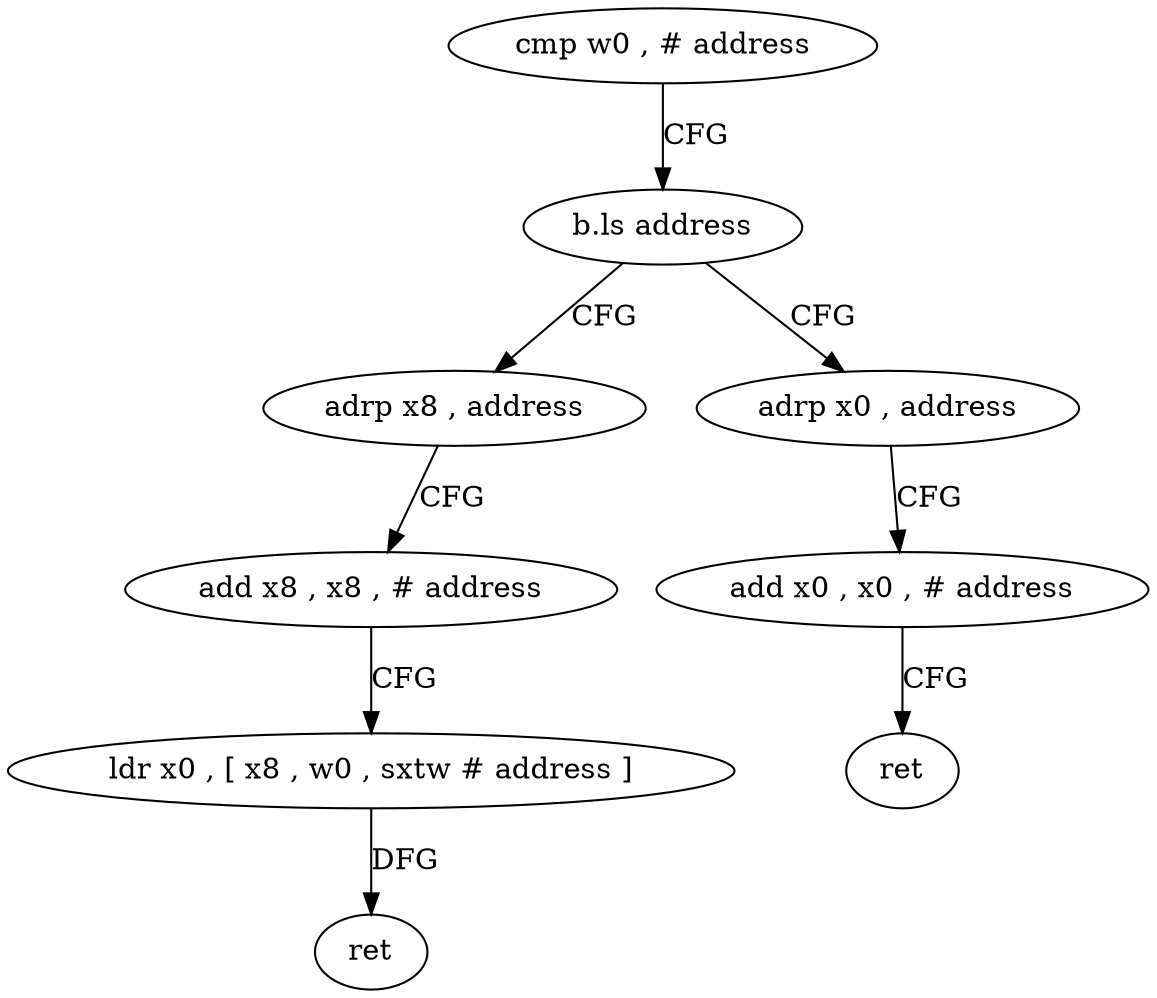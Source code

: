 digraph "func" {
"4284016" [label = "cmp w0 , # address" ]
"4284020" [label = "b.ls address" ]
"4284036" [label = "adrp x8 , address" ]
"4284024" [label = "adrp x0 , address" ]
"4284040" [label = "add x8 , x8 , # address" ]
"4284044" [label = "ldr x0 , [ x8 , w0 , sxtw # address ]" ]
"4284048" [label = "ret" ]
"4284028" [label = "add x0 , x0 , # address" ]
"4284032" [label = "ret" ]
"4284016" -> "4284020" [ label = "CFG" ]
"4284020" -> "4284036" [ label = "CFG" ]
"4284020" -> "4284024" [ label = "CFG" ]
"4284036" -> "4284040" [ label = "CFG" ]
"4284024" -> "4284028" [ label = "CFG" ]
"4284040" -> "4284044" [ label = "CFG" ]
"4284044" -> "4284048" [ label = "DFG" ]
"4284028" -> "4284032" [ label = "CFG" ]
}
